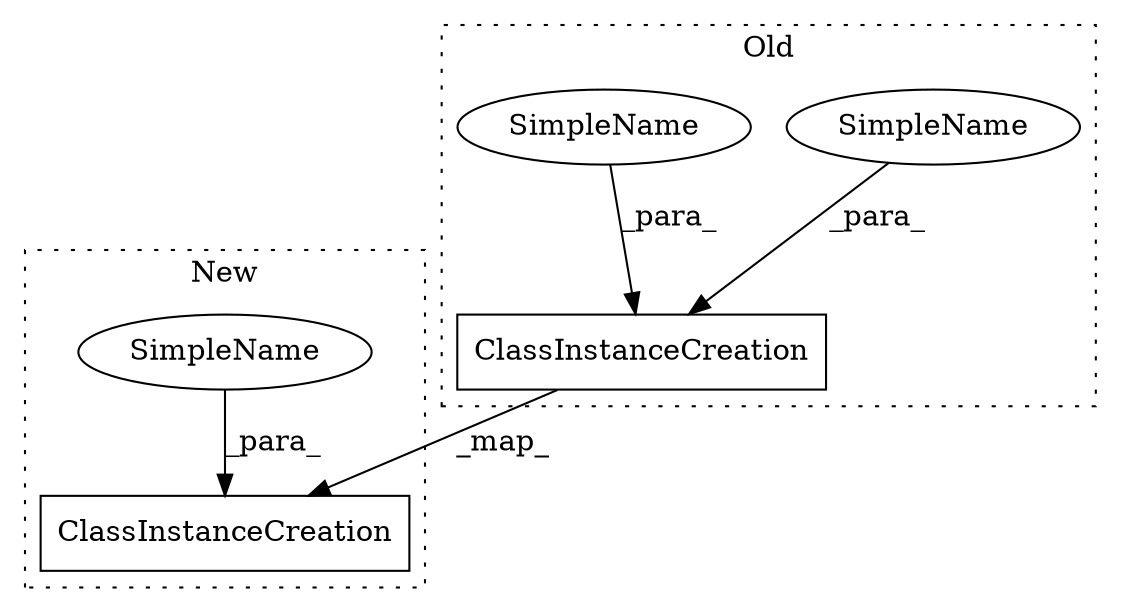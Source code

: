 digraph G {
subgraph cluster0 {
2 [label="ClassInstanceCreation" a="14" s="6300,6361" l="9,2" shape="box"];
4 [label="SimpleName" a="42" s="5920" l="7" shape="ellipse"];
5 [label="SimpleName" a="42" s="6193" l="4" shape="ellipse"];
label = "Old";
style="dotted";
}
subgraph cluster1 {
1 [label="ClassInstanceCreation" a="14" s="5252,5319" l="15,2" shape="box"];
3 [label="SimpleName" a="42" s="5155" l="4" shape="ellipse"];
label = "New";
style="dotted";
}
2 -> 1 [label="_map_"];
3 -> 1 [label="_para_"];
4 -> 2 [label="_para_"];
5 -> 2 [label="_para_"];
}